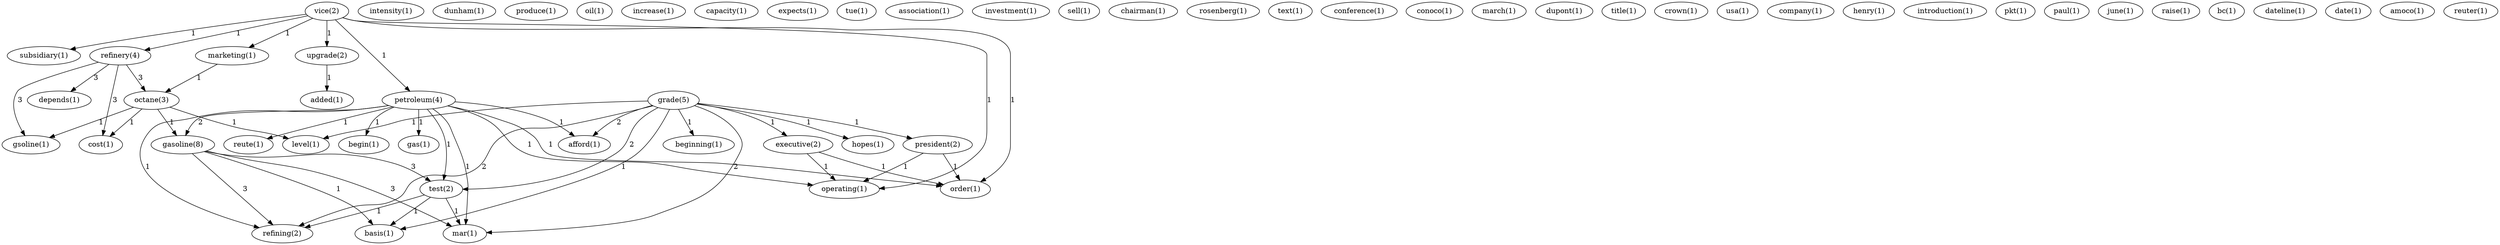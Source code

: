 digraph G {
  vice [ label="vice(2)" ];
  subsidiary [ label="subsidiary(1)" ];
  marketing [ label="marketing(1)" ];
  refinery [ label="refinery(4)" ];
  upgrade [ label="upgrade(2)" ];
  petroleum [ label="petroleum(4)" ];
  order [ label="order(1)" ];
  operating [ label="operating(1)" ];
  intensity [ label="intensity(1)" ];
  dunham [ label="dunham(1)" ];
  produce [ label="produce(1)" ];
  oil [ label="oil(1)" ];
  increase [ label="increase(1)" ];
  capacity [ label="capacity(1)" ];
  expects [ label="expects(1)" ];
  tue [ label="tue(1)" ];
  association [ label="association(1)" ];
  investment [ label="investment(1)" ];
  sell [ label="sell(1)" ];
  octane [ label="octane(3)" ];
  depends [ label="depends(1)" ];
  cost [ label="cost(1)" ];
  gsoline [ label="gsoline(1)" ];
  chairman [ label="chairman(1)" ];
  rosenberg [ label="rosenberg(1)" ];
  text [ label="text(1)" ];
  conference [ label="conference(1)" ];
  level [ label="level(1)" ];
  gasoline [ label="gasoline(8)" ];
  conoco [ label="conoco(1)" ];
  march [ label="march(1)" ];
  added [ label="added(1)" ];
  grade [ label="grade(5)" ];
  beginning [ label="beginning(1)" ];
  hopes [ label="hopes(1)" ];
  executive [ label="executive(2)" ];
  afford [ label="afford(1)" ];
  president [ label="president(2)" ];
  test [ label="test(2)" ];
  basis [ label="basis(1)" ];
  mar [ label="mar(1)" ];
  refining [ label="refining(2)" ];
  dupont [ label="dupont(1)" ];
  title [ label="title(1)" ];
  crown [ label="crown(1)" ];
  usa [ label="usa(1)" ];
  gas [ label="gas(1)" ];
  reute [ label="reute(1)" ];
  begin [ label="begin(1)" ];
  company [ label="company(1)" ];
  henry [ label="henry(1)" ];
  introduction [ label="introduction(1)" ];
  pkt [ label="pkt(1)" ];
  paul [ label="paul(1)" ];
  june [ label="june(1)" ];
  raise [ label="raise(1)" ];
  bc [ label="bc(1)" ];
  dateline [ label="dateline(1)" ];
  date [ label="date(1)" ];
  amoco [ label="amoco(1)" ];
  reuter [ label="reuter(1)" ];
  vice -> subsidiary [ label="1" ];
  vice -> marketing [ label="1" ];
  vice -> refinery [ label="1" ];
  vice -> upgrade [ label="1" ];
  vice -> petroleum [ label="1" ];
  vice -> order [ label="1" ];
  vice -> operating [ label="1" ];
  marketing -> octane [ label="1" ];
  refinery -> depends [ label="3" ];
  refinery -> octane [ label="3" ];
  refinery -> cost [ label="3" ];
  refinery -> gsoline [ label="3" ];
  octane -> cost [ label="1" ];
  octane -> level [ label="1" ];
  octane -> gasoline [ label="1" ];
  octane -> gsoline [ label="1" ];
  upgrade -> added [ label="1" ];
  grade -> beginning [ label="1" ];
  grade -> hopes [ label="1" ];
  grade -> executive [ label="1" ];
  grade -> level [ label="1" ];
  grade -> afford [ label="2" ];
  grade -> president [ label="1" ];
  grade -> test [ label="2" ];
  grade -> basis [ label="1" ];
  grade -> mar [ label="2" ];
  grade -> refining [ label="2" ];
  petroleum -> gas [ label="1" ];
  petroleum -> afford [ label="1" ];
  petroleum -> gasoline [ label="2" ];
  petroleum -> reute [ label="1" ];
  petroleum -> test [ label="1" ];
  petroleum -> order [ label="1" ];
  petroleum -> begin [ label="1" ];
  petroleum -> mar [ label="1" ];
  petroleum -> operating [ label="1" ];
  petroleum -> refining [ label="1" ];
  executive -> order [ label="1" ];
  executive -> operating [ label="1" ];
  president -> order [ label="1" ];
  president -> operating [ label="1" ];
  gasoline -> test [ label="3" ];
  gasoline -> basis [ label="1" ];
  gasoline -> mar [ label="3" ];
  gasoline -> refining [ label="3" ];
  test -> basis [ label="1" ];
  test -> mar [ label="1" ];
  test -> refining [ label="1" ];
}
